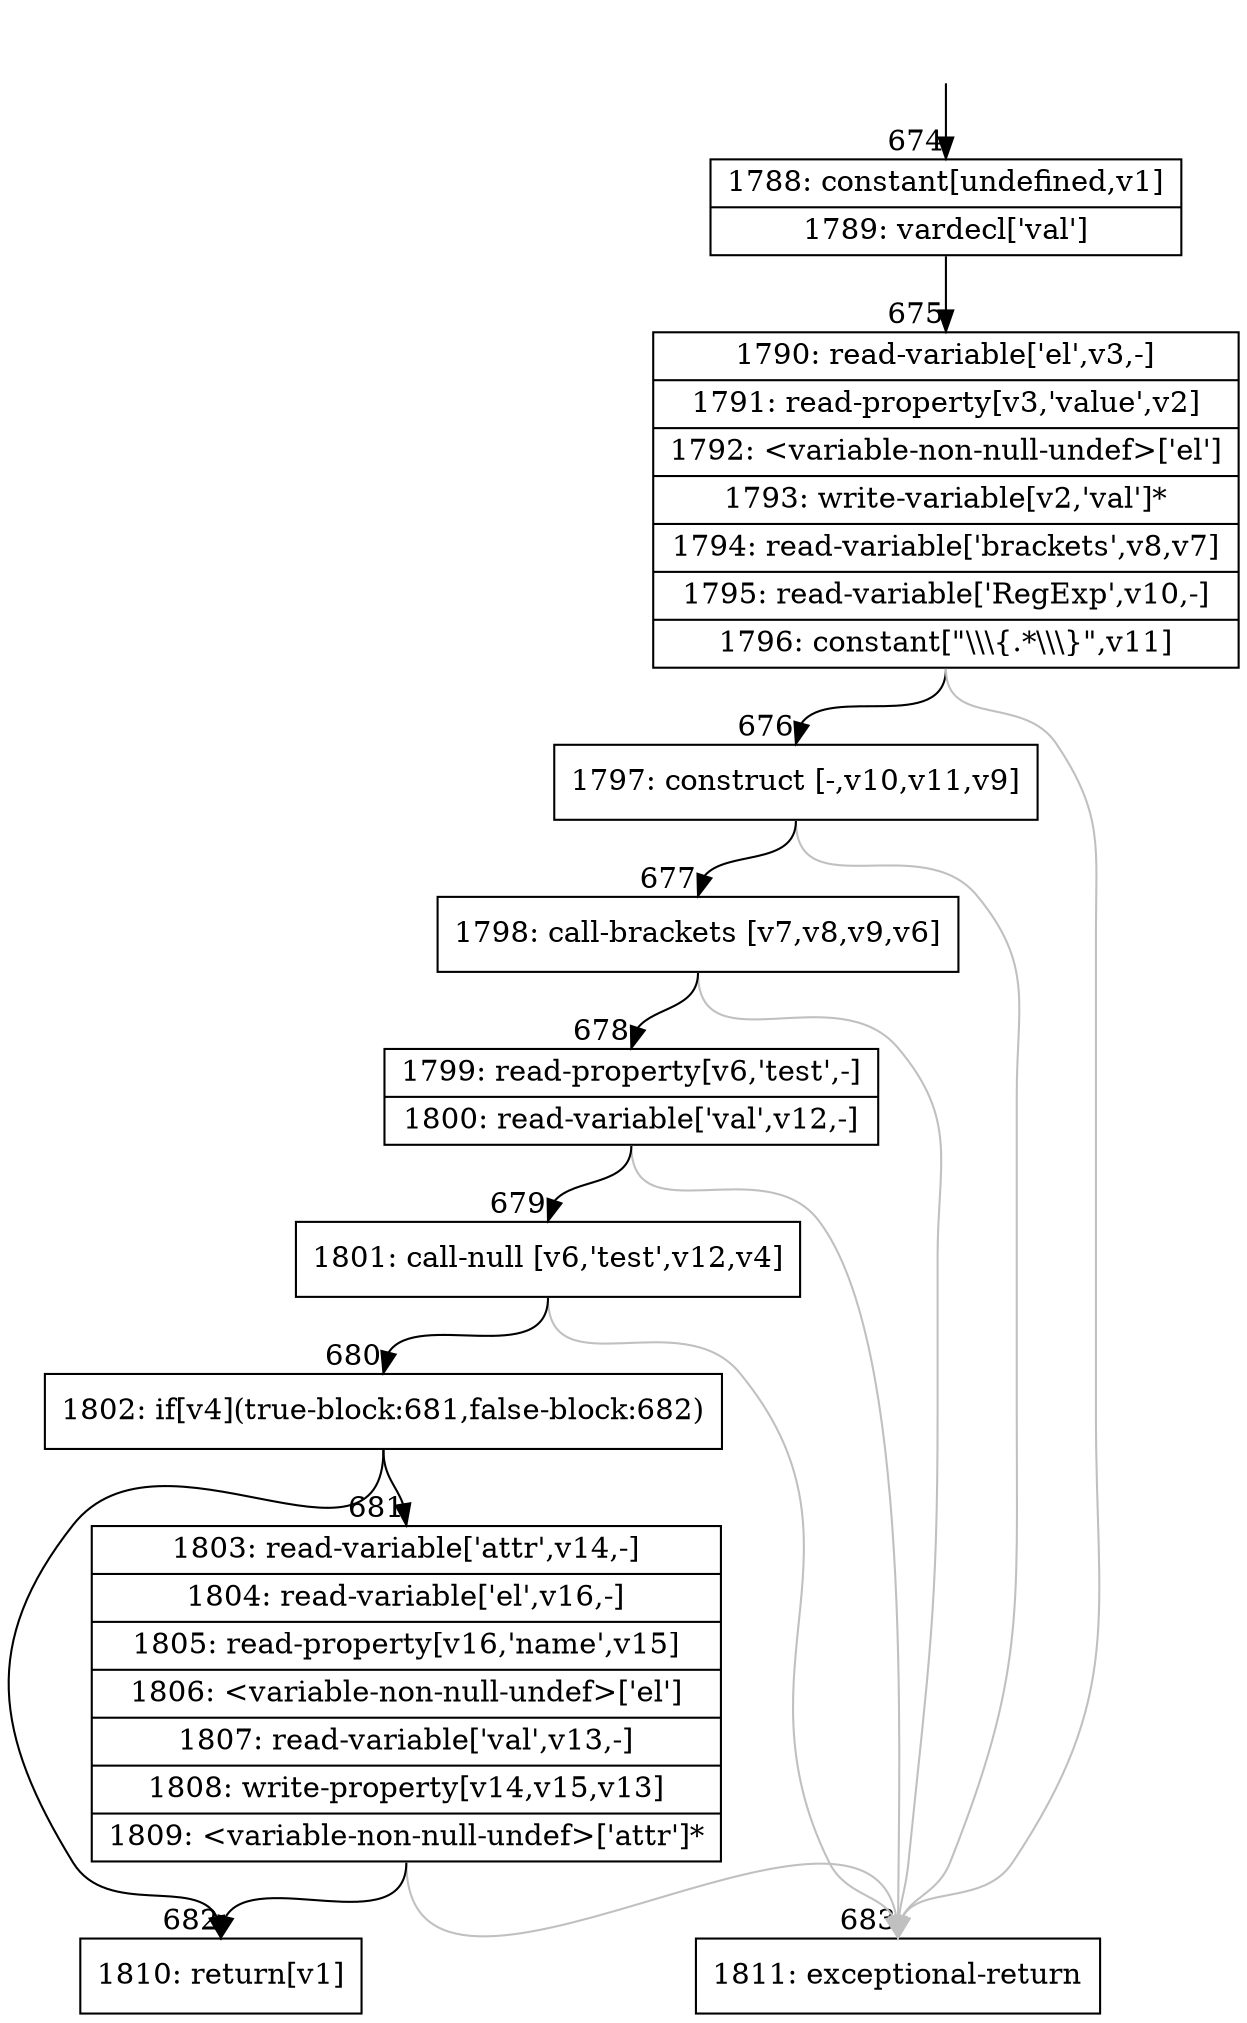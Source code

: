 digraph {
rankdir="TD"
BB_entry57[shape=none,label=""];
BB_entry57 -> BB674 [tailport=s, headport=n, headlabel="    674"]
BB674 [shape=record label="{1788: constant[undefined,v1]|1789: vardecl['val']}" ] 
BB674 -> BB675 [tailport=s, headport=n, headlabel="      675"]
BB675 [shape=record label="{1790: read-variable['el',v3,-]|1791: read-property[v3,'value',v2]|1792: \<variable-non-null-undef\>['el']|1793: write-variable[v2,'val']*|1794: read-variable['brackets',v8,v7]|1795: read-variable['RegExp',v10,-]|1796: constant[\"\\\\\\\{.*\\\\\\\}\",v11]}" ] 
BB675 -> BB676 [tailport=s, headport=n, headlabel="      676"]
BB675 -> BB683 [tailport=s, headport=n, color=gray, headlabel="      683"]
BB676 [shape=record label="{1797: construct [-,v10,v11,v9]}" ] 
BB676 -> BB677 [tailport=s, headport=n, headlabel="      677"]
BB676 -> BB683 [tailport=s, headport=n, color=gray]
BB677 [shape=record label="{1798: call-brackets [v7,v8,v9,v6]}" ] 
BB677 -> BB678 [tailport=s, headport=n, headlabel="      678"]
BB677 -> BB683 [tailport=s, headport=n, color=gray]
BB678 [shape=record label="{1799: read-property[v6,'test',-]|1800: read-variable['val',v12,-]}" ] 
BB678 -> BB679 [tailport=s, headport=n, headlabel="      679"]
BB678 -> BB683 [tailport=s, headport=n, color=gray]
BB679 [shape=record label="{1801: call-null [v6,'test',v12,v4]}" ] 
BB679 -> BB680 [tailport=s, headport=n, headlabel="      680"]
BB679 -> BB683 [tailport=s, headport=n, color=gray]
BB680 [shape=record label="{1802: if[v4](true-block:681,false-block:682)}" ] 
BB680 -> BB681 [tailport=s, headport=n, headlabel="      681"]
BB680 -> BB682 [tailport=s, headport=n, headlabel="      682"]
BB681 [shape=record label="{1803: read-variable['attr',v14,-]|1804: read-variable['el',v16,-]|1805: read-property[v16,'name',v15]|1806: \<variable-non-null-undef\>['el']|1807: read-variable['val',v13,-]|1808: write-property[v14,v15,v13]|1809: \<variable-non-null-undef\>['attr']*}" ] 
BB681 -> BB682 [tailport=s, headport=n]
BB681 -> BB683 [tailport=s, headport=n, color=gray]
BB682 [shape=record label="{1810: return[v1]}" ] 
BB683 [shape=record label="{1811: exceptional-return}" ] 
//#$~ 662
}
